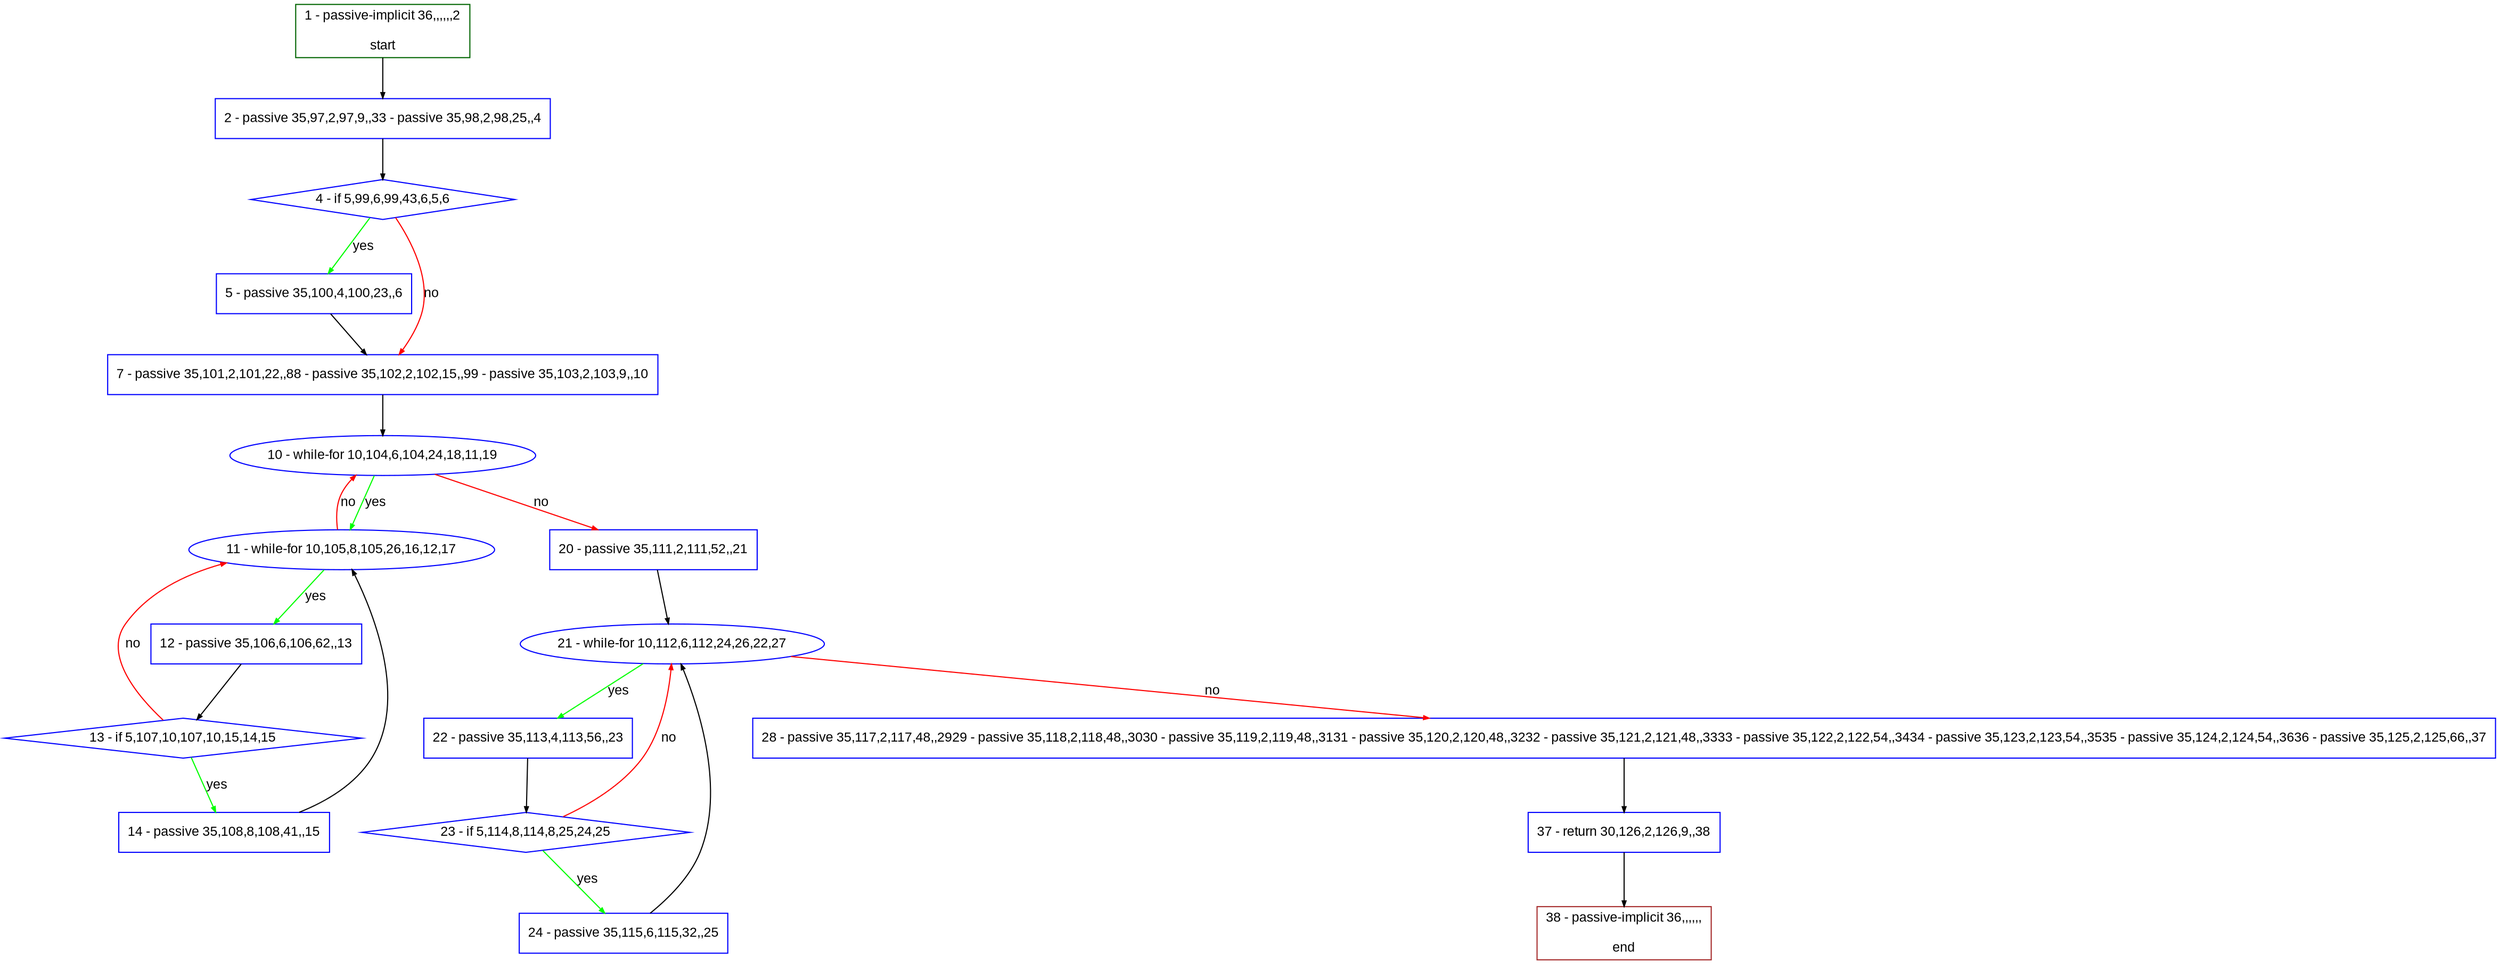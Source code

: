digraph "" {
  graph [pack="true", label="", fontsize="12", packmode="clust", fontname="Arial", fillcolor="#FFFFCC", bgcolor="white", style="rounded,filled", compound="true"];
  node [node_initialized="no", label="", color="grey", fontsize="12", fillcolor="white", fontname="Arial", style="filled", shape="rectangle", compound="true", fixedsize="false"];
  edge [fontcolor="black", arrowhead="normal", arrowtail="none", arrowsize="0.5", ltail="", label="", color="black", fontsize="12", lhead="", fontname="Arial", dir="forward", compound="true"];
  __N1 [label="2 - passive 35,97,2,97,9,,33 - passive 35,98,2,98,25,,4", color="#0000ff", fillcolor="#ffffff", style="filled", shape="box"];
  __N2 [label="1 - passive-implicit 36,,,,,,2\n\nstart", color="#006400", fillcolor="#ffffff", style="filled", shape="box"];
  __N3 [label="4 - if 5,99,6,99,43,6,5,6", color="#0000ff", fillcolor="#ffffff", style="filled", shape="diamond"];
  __N4 [label="5 - passive 35,100,4,100,23,,6", color="#0000ff", fillcolor="#ffffff", style="filled", shape="box"];
  __N5 [label="7 - passive 35,101,2,101,22,,88 - passive 35,102,2,102,15,,99 - passive 35,103,2,103,9,,10", color="#0000ff", fillcolor="#ffffff", style="filled", shape="box"];
  __N6 [label="10 - while-for 10,104,6,104,24,18,11,19", color="#0000ff", fillcolor="#ffffff", style="filled", shape="oval"];
  __N7 [label="11 - while-for 10,105,8,105,26,16,12,17", color="#0000ff", fillcolor="#ffffff", style="filled", shape="oval"];
  __N8 [label="20 - passive 35,111,2,111,52,,21", color="#0000ff", fillcolor="#ffffff", style="filled", shape="box"];
  __N9 [label="12 - passive 35,106,6,106,62,,13", color="#0000ff", fillcolor="#ffffff", style="filled", shape="box"];
  __N10 [label="13 - if 5,107,10,107,10,15,14,15", color="#0000ff", fillcolor="#ffffff", style="filled", shape="diamond"];
  __N11 [label="14 - passive 35,108,8,108,41,,15", color="#0000ff", fillcolor="#ffffff", style="filled", shape="box"];
  __N12 [label="21 - while-for 10,112,6,112,24,26,22,27", color="#0000ff", fillcolor="#ffffff", style="filled", shape="oval"];
  __N13 [label="22 - passive 35,113,4,113,56,,23", color="#0000ff", fillcolor="#ffffff", style="filled", shape="box"];
  __N14 [label="28 - passive 35,117,2,117,48,,2929 - passive 35,118,2,118,48,,3030 - passive 35,119,2,119,48,,3131 - passive 35,120,2,120,48,,3232 - passive 35,121,2,121,48,,3333 - passive 35,122,2,122,54,,3434 - passive 35,123,2,123,54,,3535 - passive 35,124,2,124,54,,3636 - passive 35,125,2,125,66,,37", color="#0000ff", fillcolor="#ffffff", style="filled", shape="box"];
  __N15 [label="23 - if 5,114,8,114,8,25,24,25", color="#0000ff", fillcolor="#ffffff", style="filled", shape="diamond"];
  __N16 [label="24 - passive 35,115,6,115,32,,25", color="#0000ff", fillcolor="#ffffff", style="filled", shape="box"];
  __N17 [label="37 - return 30,126,2,126,9,,38", color="#0000ff", fillcolor="#ffffff", style="filled", shape="box"];
  __N18 [label="38 - passive-implicit 36,,,,,,\n\nend", color="#a52a2a", fillcolor="#ffffff", style="filled", shape="box"];
  __N2 -> __N1 [arrowhead="normal", arrowtail="none", color="#000000", label="", dir="forward"];
  __N1 -> __N3 [arrowhead="normal", arrowtail="none", color="#000000", label="", dir="forward"];
  __N3 -> __N4 [arrowhead="normal", arrowtail="none", color="#00ff00", label="yes", dir="forward"];
  __N3 -> __N5 [arrowhead="normal", arrowtail="none", color="#ff0000", label="no", dir="forward"];
  __N4 -> __N5 [arrowhead="normal", arrowtail="none", color="#000000", label="", dir="forward"];
  __N5 -> __N6 [arrowhead="normal", arrowtail="none", color="#000000", label="", dir="forward"];
  __N6 -> __N7 [arrowhead="normal", arrowtail="none", color="#00ff00", label="yes", dir="forward"];
  __N7 -> __N6 [arrowhead="normal", arrowtail="none", color="#ff0000", label="no", dir="forward"];
  __N6 -> __N8 [arrowhead="normal", arrowtail="none", color="#ff0000", label="no", dir="forward"];
  __N7 -> __N9 [arrowhead="normal", arrowtail="none", color="#00ff00", label="yes", dir="forward"];
  __N9 -> __N10 [arrowhead="normal", arrowtail="none", color="#000000", label="", dir="forward"];
  __N10 -> __N7 [arrowhead="normal", arrowtail="none", color="#ff0000", label="no", dir="forward"];
  __N10 -> __N11 [arrowhead="normal", arrowtail="none", color="#00ff00", label="yes", dir="forward"];
  __N11 -> __N7 [arrowhead="normal", arrowtail="none", color="#000000", label="", dir="forward"];
  __N8 -> __N12 [arrowhead="normal", arrowtail="none", color="#000000", label="", dir="forward"];
  __N12 -> __N13 [arrowhead="normal", arrowtail="none", color="#00ff00", label="yes", dir="forward"];
  __N12 -> __N14 [arrowhead="normal", arrowtail="none", color="#ff0000", label="no", dir="forward"];
  __N13 -> __N15 [arrowhead="normal", arrowtail="none", color="#000000", label="", dir="forward"];
  __N15 -> __N12 [arrowhead="normal", arrowtail="none", color="#ff0000", label="no", dir="forward"];
  __N15 -> __N16 [arrowhead="normal", arrowtail="none", color="#00ff00", label="yes", dir="forward"];
  __N16 -> __N12 [arrowhead="normal", arrowtail="none", color="#000000", label="", dir="forward"];
  __N14 -> __N17 [arrowhead="normal", arrowtail="none", color="#000000", label="", dir="forward"];
  __N17 -> __N18 [arrowhead="normal", arrowtail="none", color="#000000", label="", dir="forward"];
}
